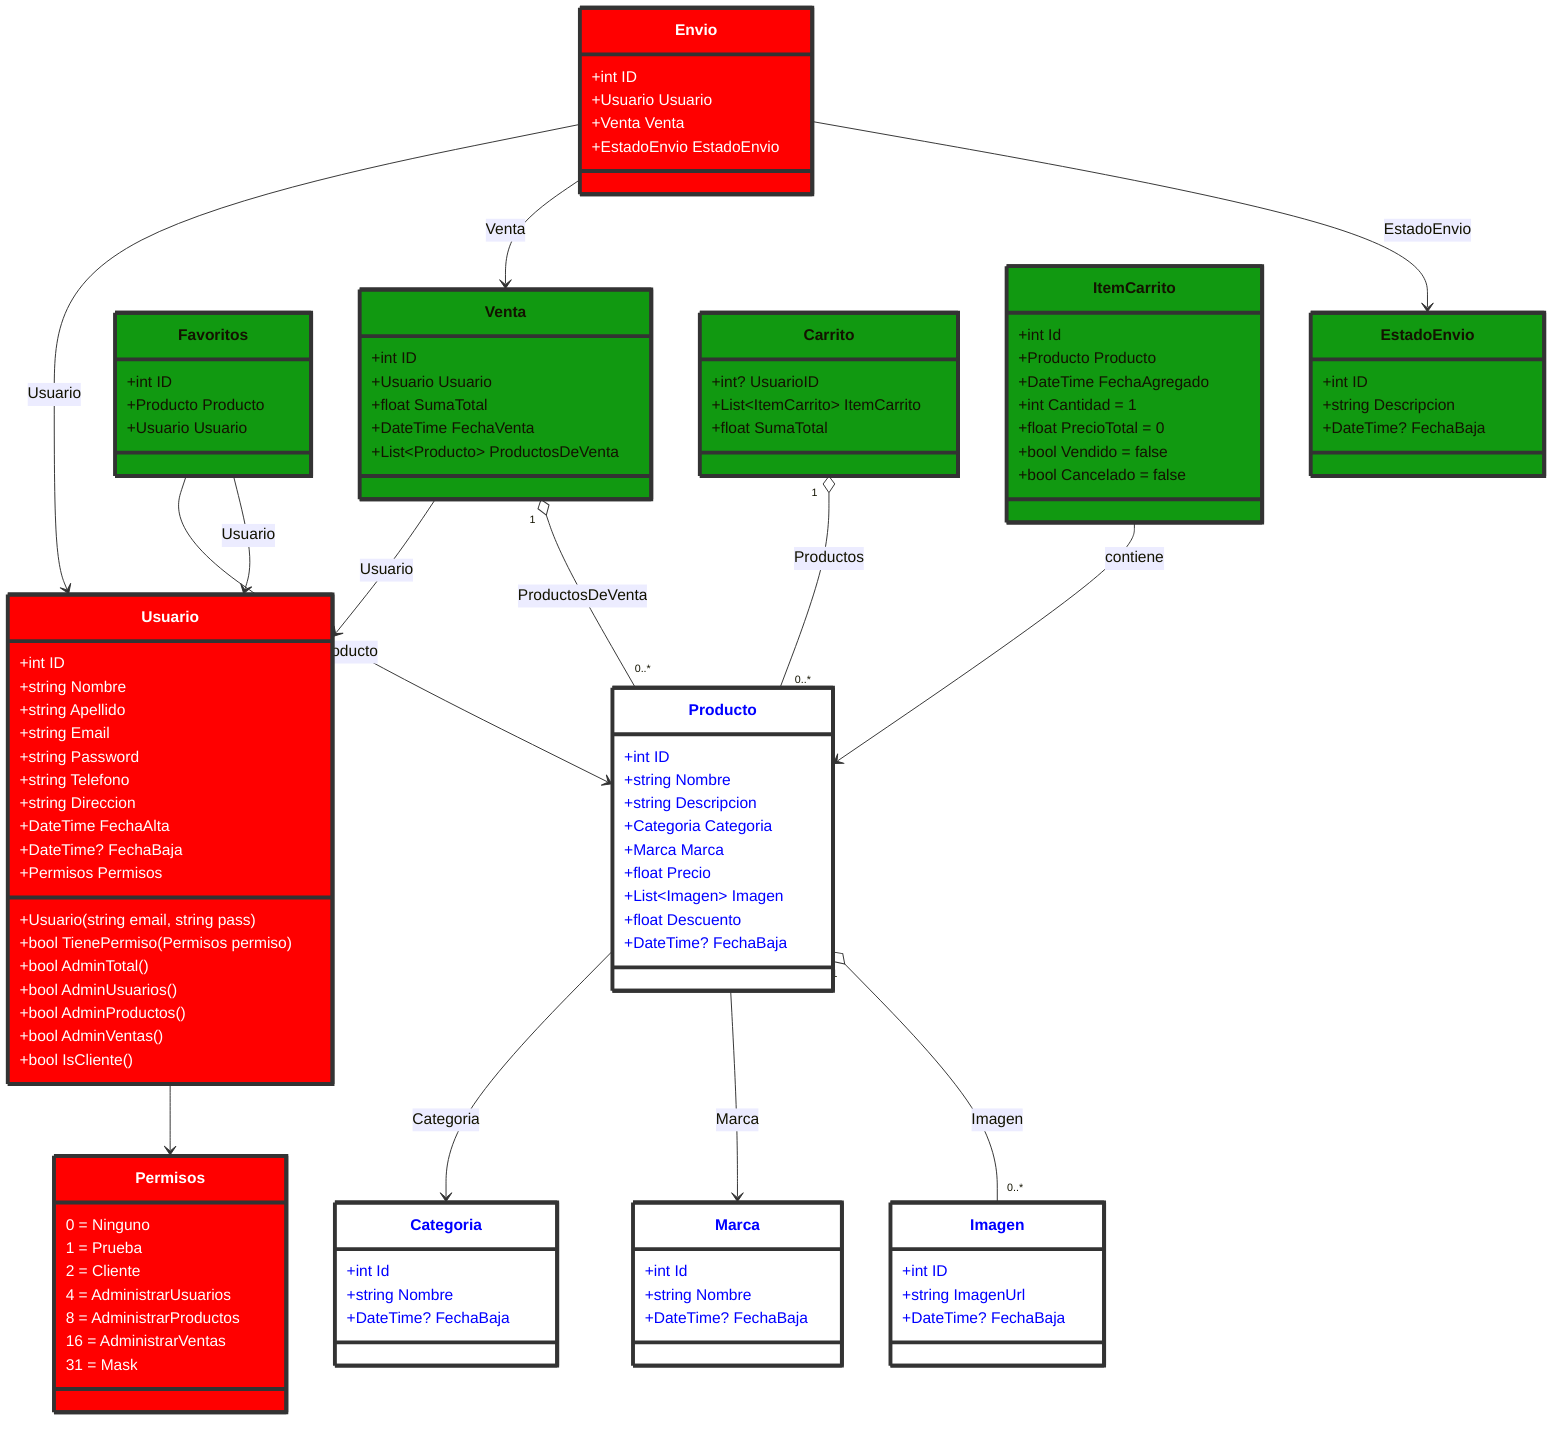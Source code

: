 classDiagram

    class Venta {
        +int ID
        +Usuario Usuario
        +float SumaTotal
        +DateTime FechaVenta
        +List~Producto~ ProductosDeVenta
    }

    class Usuario {
        +int ID
        +string Nombre
        +string Apellido
        +string Email
        +string Password
        +string Telefono
        +string Direccion
        +DateTime FechaAlta
        +DateTime? FechaBaja
        +Permisos Permisos
        +Usuario(string email, string pass)
        +bool TienePermiso(Permisos permiso)
        +bool AdminTotal()
        +bool AdminUsuarios()
        +bool AdminProductos()
        +bool AdminVentas()
        +bool IsCliente()
    }
    
    class Producto {
        +int ID
        +string Nombre
        +string Descripcion
        +Categoria Categoria
        +Marca Marca
        +float Precio
        +List~Imagen~ Imagen
        +float Descuento
        +DateTime? FechaBaja
    }

    class Marca {
        +int Id
        +string Nombre
        +DateTime? FechaBaja
    }

    class Imagen {
        +int ID
        +string ImagenUrl
        +DateTime? FechaBaja
    }

    class Favoritos {
        +int ID
        +Producto Producto
        +Usuario Usuario
    }

    class EstadoEnvio {
        +int ID
        +string Descripcion
        +DateTime? FechaBaja
    }

    class Envio {
        +int ID
        +Usuario Usuario
        +Venta Venta
        +EstadoEnvio EstadoEnvio
    }

    class Categoria {
        +int Id
        +string Nombre
        +DateTime? FechaBaja
    }

    class Carrito {
        +int? UsuarioID
        +List~ItemCarrito~ ItemCarrito
        +float SumaTotal
    } 



	class ItemCarrito {
        +int Id
        +Producto Producto
        +DateTime FechaAgregado
        +int Cantidad = 1
        +float PrecioTotal = 0
        +bool Vendido = false
        +bool Cancelado = false
    }

    class Permisos{
        0 = Ninguno
        1 = Prueba
        2 = Cliente
        4 = AdministrarUsuarios
        8 = AdministrarProductos
        16 = AdministrarVentas
        31 = Mask
    }

    ItemCarrito --> Producto : contiene
    Venta --> Usuario : Usuario
    Venta "1" o-- "0..*" Producto : ProductosDeVenta
    Producto --> Categoria : Categoria
    Producto --> Marca : Marca
    Producto "1" o-- "0..*" Imagen : Imagen
    Favoritos --> Producto : Producto
    Favoritos --> Usuario : Usuario
    Envio --> Usuario : Usuario
    Envio --> Venta : Venta
    Envio --> EstadoEnvio : EstadoEnvio
    Usuario --> Permisos
    Carrito "1" o-- "0..*" Producto : Productos

    cssClass "Carrito,ItemCarrito,Favoritos,Venta,EstadoEnvio,envio" green
    classDef green fill:#191,stroke:#333,stroke-width:4px;

    cssClass "Producto,Categoria,Imagen,Marca" white
    classDef white fill:white,stroke:#333,stroke-width:4px,color:blue;

    cssClass "Usuario,Envio,Permisos" red
    classDef red fill:red,stroke:#333,stroke-width:4px,color:white;